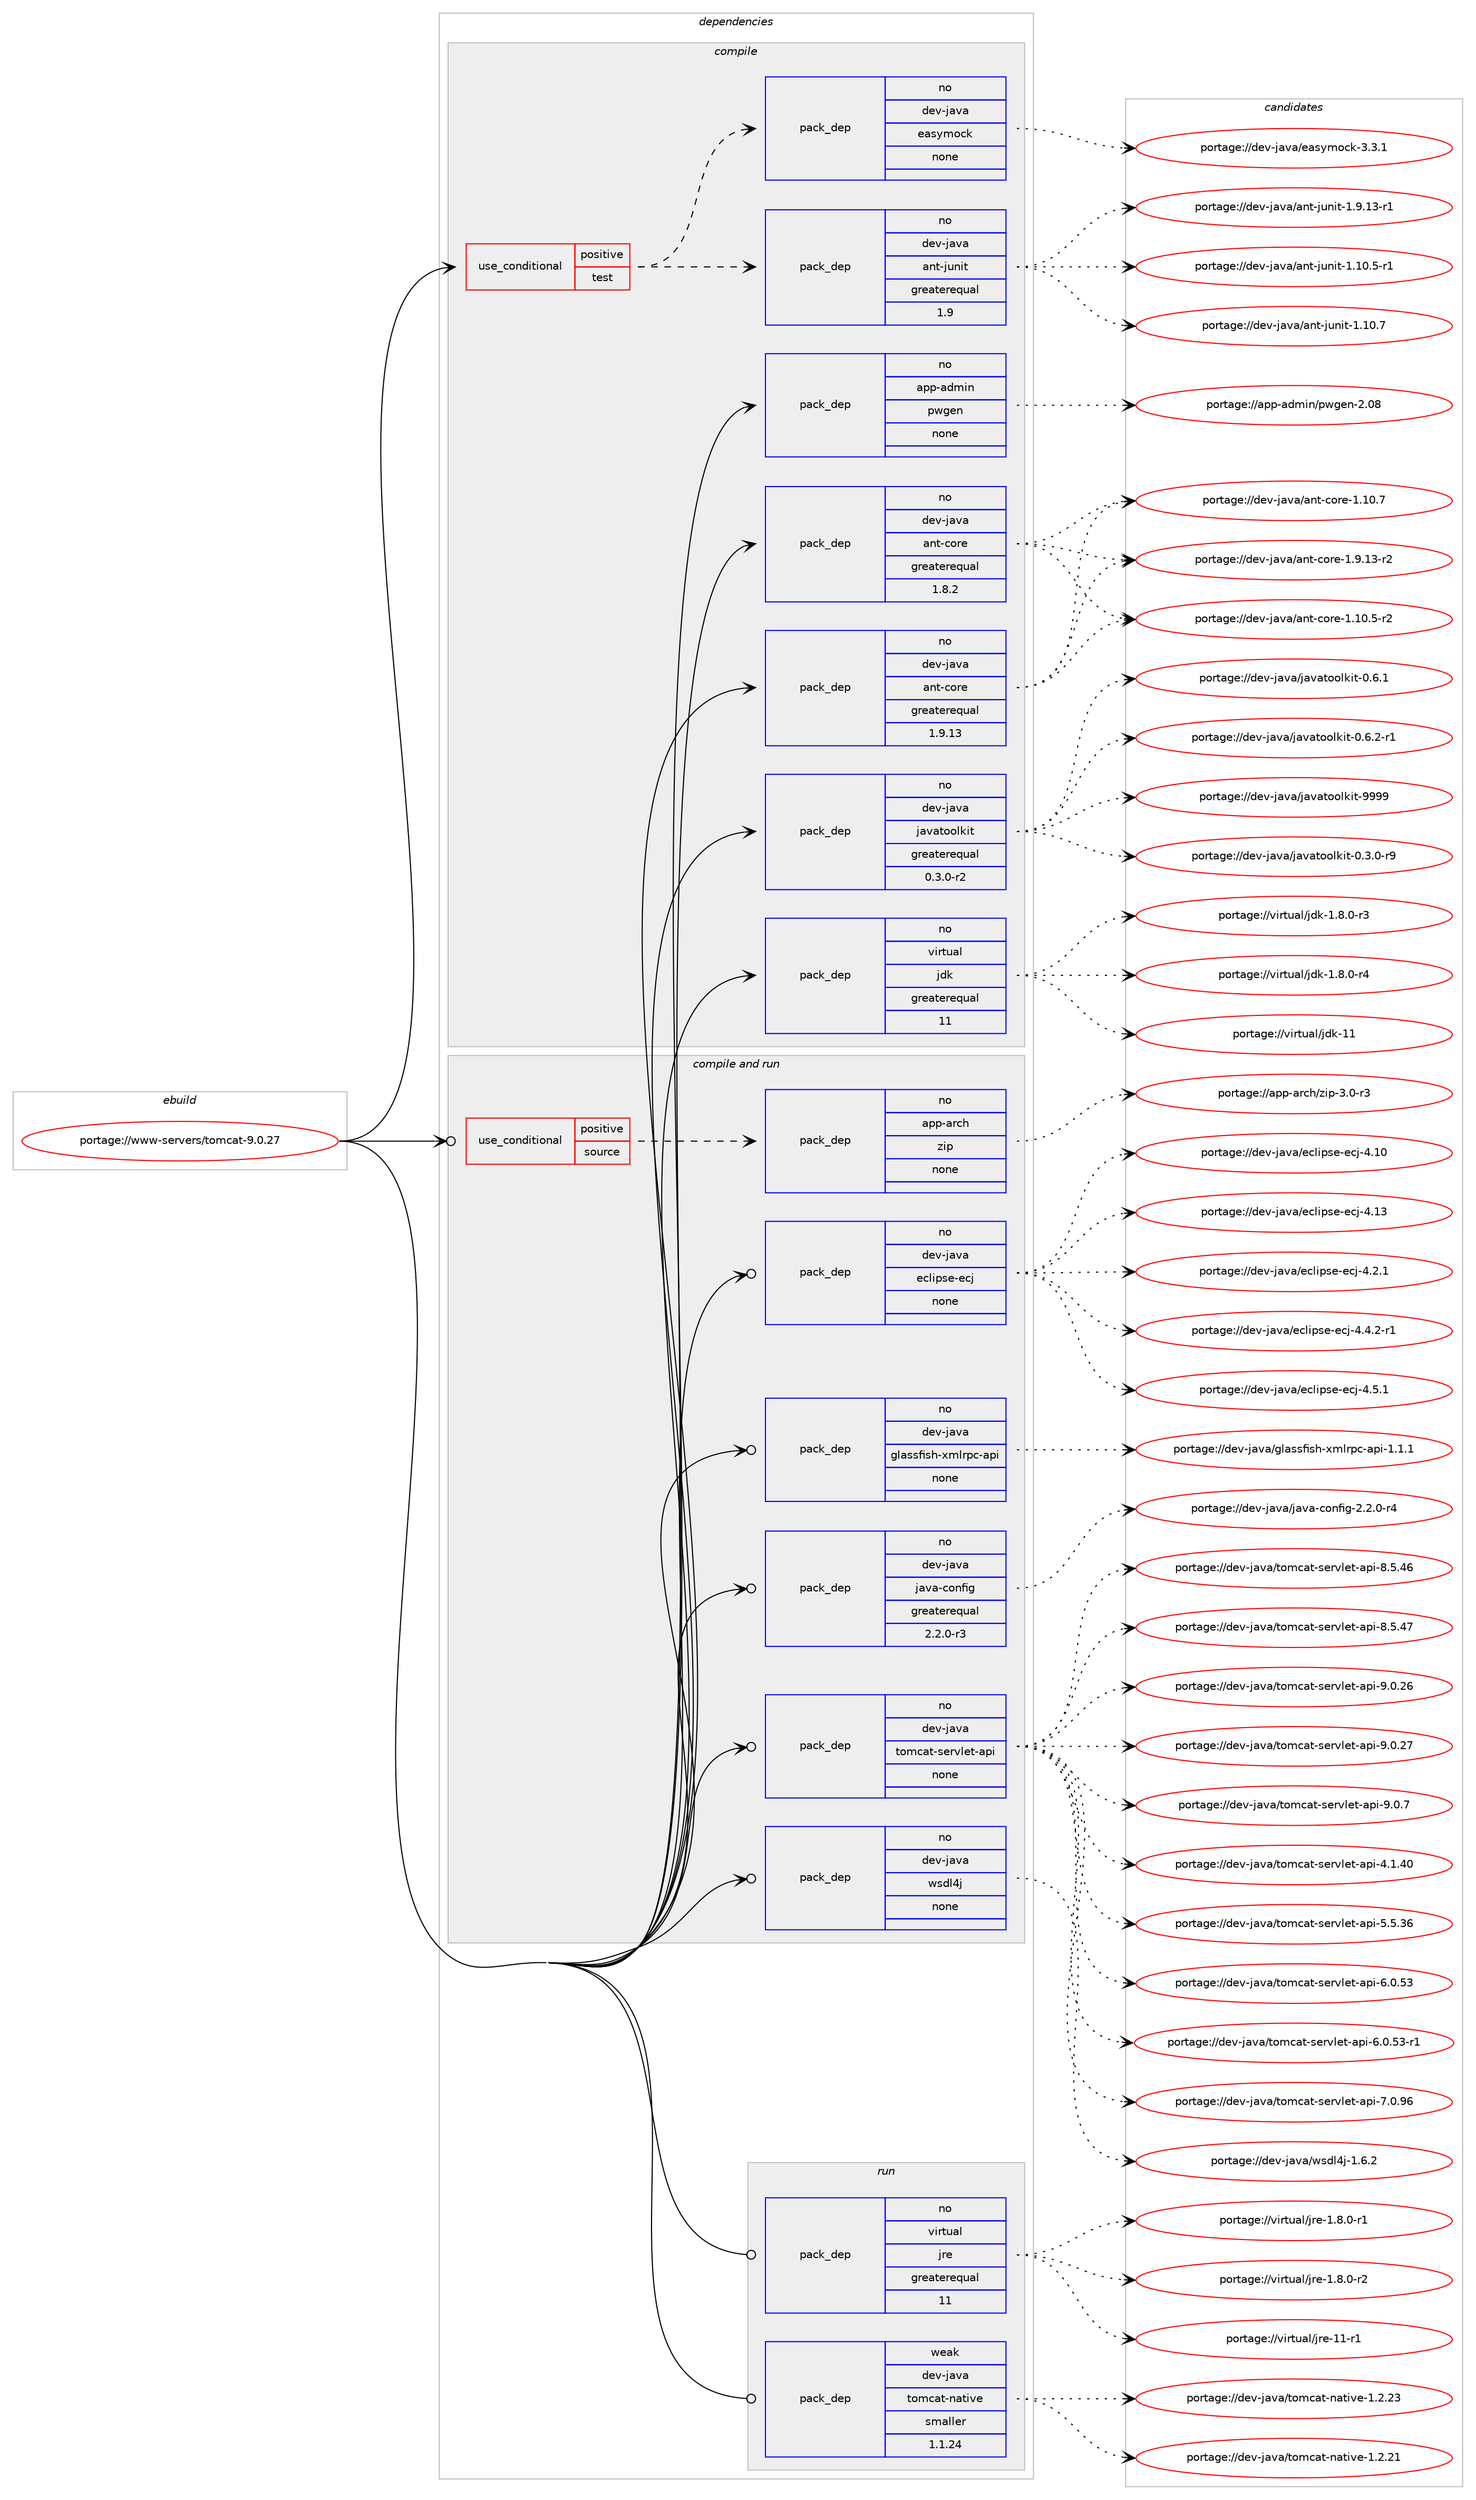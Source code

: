 digraph prolog {

# *************
# Graph options
# *************

newrank=true;
concentrate=true;
compound=true;
graph [rankdir=LR,fontname=Helvetica,fontsize=10,ranksep=1.5];#, ranksep=2.5, nodesep=0.2];
edge  [arrowhead=vee];
node  [fontname=Helvetica,fontsize=10];

# **********
# The ebuild
# **********

subgraph cluster_leftcol {
color=gray;
rank=same;
label=<<i>ebuild</i>>;
id [label="portage://www-servers/tomcat-9.0.27", color=red, width=4, href="../www-servers/tomcat-9.0.27.svg"];
}

# ****************
# The dependencies
# ****************

subgraph cluster_midcol {
color=gray;
label=<<i>dependencies</i>>;
subgraph cluster_compile {
fillcolor="#eeeeee";
style=filled;
label=<<i>compile</i>>;
subgraph cond107044 {
dependency444421 [label=<<TABLE BORDER="0" CELLBORDER="1" CELLSPACING="0" CELLPADDING="4"><TR><TD ROWSPAN="3" CELLPADDING="10">use_conditional</TD></TR><TR><TD>positive</TD></TR><TR><TD>test</TD></TR></TABLE>>, shape=none, color=red];
subgraph pack329485 {
dependency444422 [label=<<TABLE BORDER="0" CELLBORDER="1" CELLSPACING="0" CELLPADDING="4" WIDTH="220"><TR><TD ROWSPAN="6" CELLPADDING="30">pack_dep</TD></TR><TR><TD WIDTH="110">no</TD></TR><TR><TD>dev-java</TD></TR><TR><TD>ant-junit</TD></TR><TR><TD>greaterequal</TD></TR><TR><TD>1.9</TD></TR></TABLE>>, shape=none, color=blue];
}
dependency444421:e -> dependency444422:w [weight=20,style="dashed",arrowhead="vee"];
subgraph pack329486 {
dependency444423 [label=<<TABLE BORDER="0" CELLBORDER="1" CELLSPACING="0" CELLPADDING="4" WIDTH="220"><TR><TD ROWSPAN="6" CELLPADDING="30">pack_dep</TD></TR><TR><TD WIDTH="110">no</TD></TR><TR><TD>dev-java</TD></TR><TR><TD>easymock</TD></TR><TR><TD>none</TD></TR><TR><TD></TD></TR></TABLE>>, shape=none, color=blue];
}
dependency444421:e -> dependency444423:w [weight=20,style="dashed",arrowhead="vee"];
}
id:e -> dependency444421:w [weight=20,style="solid",arrowhead="vee"];
subgraph pack329487 {
dependency444424 [label=<<TABLE BORDER="0" CELLBORDER="1" CELLSPACING="0" CELLPADDING="4" WIDTH="220"><TR><TD ROWSPAN="6" CELLPADDING="30">pack_dep</TD></TR><TR><TD WIDTH="110">no</TD></TR><TR><TD>app-admin</TD></TR><TR><TD>pwgen</TD></TR><TR><TD>none</TD></TR><TR><TD></TD></TR></TABLE>>, shape=none, color=blue];
}
id:e -> dependency444424:w [weight=20,style="solid",arrowhead="vee"];
subgraph pack329488 {
dependency444425 [label=<<TABLE BORDER="0" CELLBORDER="1" CELLSPACING="0" CELLPADDING="4" WIDTH="220"><TR><TD ROWSPAN="6" CELLPADDING="30">pack_dep</TD></TR><TR><TD WIDTH="110">no</TD></TR><TR><TD>dev-java</TD></TR><TR><TD>ant-core</TD></TR><TR><TD>greaterequal</TD></TR><TR><TD>1.8.2</TD></TR></TABLE>>, shape=none, color=blue];
}
id:e -> dependency444425:w [weight=20,style="solid",arrowhead="vee"];
subgraph pack329489 {
dependency444426 [label=<<TABLE BORDER="0" CELLBORDER="1" CELLSPACING="0" CELLPADDING="4" WIDTH="220"><TR><TD ROWSPAN="6" CELLPADDING="30">pack_dep</TD></TR><TR><TD WIDTH="110">no</TD></TR><TR><TD>dev-java</TD></TR><TR><TD>ant-core</TD></TR><TR><TD>greaterequal</TD></TR><TR><TD>1.9.13</TD></TR></TABLE>>, shape=none, color=blue];
}
id:e -> dependency444426:w [weight=20,style="solid",arrowhead="vee"];
subgraph pack329490 {
dependency444427 [label=<<TABLE BORDER="0" CELLBORDER="1" CELLSPACING="0" CELLPADDING="4" WIDTH="220"><TR><TD ROWSPAN="6" CELLPADDING="30">pack_dep</TD></TR><TR><TD WIDTH="110">no</TD></TR><TR><TD>dev-java</TD></TR><TR><TD>javatoolkit</TD></TR><TR><TD>greaterequal</TD></TR><TR><TD>0.3.0-r2</TD></TR></TABLE>>, shape=none, color=blue];
}
id:e -> dependency444427:w [weight=20,style="solid",arrowhead="vee"];
subgraph pack329491 {
dependency444428 [label=<<TABLE BORDER="0" CELLBORDER="1" CELLSPACING="0" CELLPADDING="4" WIDTH="220"><TR><TD ROWSPAN="6" CELLPADDING="30">pack_dep</TD></TR><TR><TD WIDTH="110">no</TD></TR><TR><TD>virtual</TD></TR><TR><TD>jdk</TD></TR><TR><TD>greaterequal</TD></TR><TR><TD>11</TD></TR></TABLE>>, shape=none, color=blue];
}
id:e -> dependency444428:w [weight=20,style="solid",arrowhead="vee"];
}
subgraph cluster_compileandrun {
fillcolor="#eeeeee";
style=filled;
label=<<i>compile and run</i>>;
subgraph cond107045 {
dependency444429 [label=<<TABLE BORDER="0" CELLBORDER="1" CELLSPACING="0" CELLPADDING="4"><TR><TD ROWSPAN="3" CELLPADDING="10">use_conditional</TD></TR><TR><TD>positive</TD></TR><TR><TD>source</TD></TR></TABLE>>, shape=none, color=red];
subgraph pack329492 {
dependency444430 [label=<<TABLE BORDER="0" CELLBORDER="1" CELLSPACING="0" CELLPADDING="4" WIDTH="220"><TR><TD ROWSPAN="6" CELLPADDING="30">pack_dep</TD></TR><TR><TD WIDTH="110">no</TD></TR><TR><TD>app-arch</TD></TR><TR><TD>zip</TD></TR><TR><TD>none</TD></TR><TR><TD></TD></TR></TABLE>>, shape=none, color=blue];
}
dependency444429:e -> dependency444430:w [weight=20,style="dashed",arrowhead="vee"];
}
id:e -> dependency444429:w [weight=20,style="solid",arrowhead="odotvee"];
subgraph pack329493 {
dependency444431 [label=<<TABLE BORDER="0" CELLBORDER="1" CELLSPACING="0" CELLPADDING="4" WIDTH="220"><TR><TD ROWSPAN="6" CELLPADDING="30">pack_dep</TD></TR><TR><TD WIDTH="110">no</TD></TR><TR><TD>dev-java</TD></TR><TR><TD>eclipse-ecj</TD></TR><TR><TD>none</TD></TR><TR><TD></TD></TR></TABLE>>, shape=none, color=blue];
}
id:e -> dependency444431:w [weight=20,style="solid",arrowhead="odotvee"];
subgraph pack329494 {
dependency444432 [label=<<TABLE BORDER="0" CELLBORDER="1" CELLSPACING="0" CELLPADDING="4" WIDTH="220"><TR><TD ROWSPAN="6" CELLPADDING="30">pack_dep</TD></TR><TR><TD WIDTH="110">no</TD></TR><TR><TD>dev-java</TD></TR><TR><TD>glassfish-xmlrpc-api</TD></TR><TR><TD>none</TD></TR><TR><TD></TD></TR></TABLE>>, shape=none, color=blue];
}
id:e -> dependency444432:w [weight=20,style="solid",arrowhead="odotvee"];
subgraph pack329495 {
dependency444433 [label=<<TABLE BORDER="0" CELLBORDER="1" CELLSPACING="0" CELLPADDING="4" WIDTH="220"><TR><TD ROWSPAN="6" CELLPADDING="30">pack_dep</TD></TR><TR><TD WIDTH="110">no</TD></TR><TR><TD>dev-java</TD></TR><TR><TD>java-config</TD></TR><TR><TD>greaterequal</TD></TR><TR><TD>2.2.0-r3</TD></TR></TABLE>>, shape=none, color=blue];
}
id:e -> dependency444433:w [weight=20,style="solid",arrowhead="odotvee"];
subgraph pack329496 {
dependency444434 [label=<<TABLE BORDER="0" CELLBORDER="1" CELLSPACING="0" CELLPADDING="4" WIDTH="220"><TR><TD ROWSPAN="6" CELLPADDING="30">pack_dep</TD></TR><TR><TD WIDTH="110">no</TD></TR><TR><TD>dev-java</TD></TR><TR><TD>tomcat-servlet-api</TD></TR><TR><TD>none</TD></TR><TR><TD></TD></TR></TABLE>>, shape=none, color=blue];
}
id:e -> dependency444434:w [weight=20,style="solid",arrowhead="odotvee"];
subgraph pack329497 {
dependency444435 [label=<<TABLE BORDER="0" CELLBORDER="1" CELLSPACING="0" CELLPADDING="4" WIDTH="220"><TR><TD ROWSPAN="6" CELLPADDING="30">pack_dep</TD></TR><TR><TD WIDTH="110">no</TD></TR><TR><TD>dev-java</TD></TR><TR><TD>wsdl4j</TD></TR><TR><TD>none</TD></TR><TR><TD></TD></TR></TABLE>>, shape=none, color=blue];
}
id:e -> dependency444435:w [weight=20,style="solid",arrowhead="odotvee"];
}
subgraph cluster_run {
fillcolor="#eeeeee";
style=filled;
label=<<i>run</i>>;
subgraph pack329498 {
dependency444436 [label=<<TABLE BORDER="0" CELLBORDER="1" CELLSPACING="0" CELLPADDING="4" WIDTH="220"><TR><TD ROWSPAN="6" CELLPADDING="30">pack_dep</TD></TR><TR><TD WIDTH="110">no</TD></TR><TR><TD>virtual</TD></TR><TR><TD>jre</TD></TR><TR><TD>greaterequal</TD></TR><TR><TD>11</TD></TR></TABLE>>, shape=none, color=blue];
}
id:e -> dependency444436:w [weight=20,style="solid",arrowhead="odot"];
subgraph pack329499 {
dependency444437 [label=<<TABLE BORDER="0" CELLBORDER="1" CELLSPACING="0" CELLPADDING="4" WIDTH="220"><TR><TD ROWSPAN="6" CELLPADDING="30">pack_dep</TD></TR><TR><TD WIDTH="110">weak</TD></TR><TR><TD>dev-java</TD></TR><TR><TD>tomcat-native</TD></TR><TR><TD>smaller</TD></TR><TR><TD>1.1.24</TD></TR></TABLE>>, shape=none, color=blue];
}
id:e -> dependency444437:w [weight=20,style="solid",arrowhead="odot"];
}
}

# **************
# The candidates
# **************

subgraph cluster_choices {
rank=same;
color=gray;
label=<<i>candidates</i>>;

subgraph choice329485 {
color=black;
nodesep=1;
choiceportage100101118451069711897479711011645106117110105116454946494846534511449 [label="portage://dev-java/ant-junit-1.10.5-r1", color=red, width=4,href="../dev-java/ant-junit-1.10.5-r1.svg"];
choiceportage10010111845106971189747971101164510611711010511645494649484655 [label="portage://dev-java/ant-junit-1.10.7", color=red, width=4,href="../dev-java/ant-junit-1.10.7.svg"];
choiceportage100101118451069711897479711011645106117110105116454946574649514511449 [label="portage://dev-java/ant-junit-1.9.13-r1", color=red, width=4,href="../dev-java/ant-junit-1.9.13-r1.svg"];
dependency444422:e -> choiceportage100101118451069711897479711011645106117110105116454946494846534511449:w [style=dotted,weight="100"];
dependency444422:e -> choiceportage10010111845106971189747971101164510611711010511645494649484655:w [style=dotted,weight="100"];
dependency444422:e -> choiceportage100101118451069711897479711011645106117110105116454946574649514511449:w [style=dotted,weight="100"];
}
subgraph choice329486 {
color=black;
nodesep=1;
choiceportage100101118451069711897471019711512110911199107455146514649 [label="portage://dev-java/easymock-3.3.1", color=red, width=4,href="../dev-java/easymock-3.3.1.svg"];
dependency444423:e -> choiceportage100101118451069711897471019711512110911199107455146514649:w [style=dotted,weight="100"];
}
subgraph choice329487 {
color=black;
nodesep=1;
choiceportage971121124597100109105110471121191031011104550464856 [label="portage://app-admin/pwgen-2.08", color=red, width=4,href="../app-admin/pwgen-2.08.svg"];
dependency444424:e -> choiceportage971121124597100109105110471121191031011104550464856:w [style=dotted,weight="100"];
}
subgraph choice329488 {
color=black;
nodesep=1;
choiceportage10010111845106971189747971101164599111114101454946494846534511450 [label="portage://dev-java/ant-core-1.10.5-r2", color=red, width=4,href="../dev-java/ant-core-1.10.5-r2.svg"];
choiceportage1001011184510697118974797110116459911111410145494649484655 [label="portage://dev-java/ant-core-1.10.7", color=red, width=4,href="../dev-java/ant-core-1.10.7.svg"];
choiceportage10010111845106971189747971101164599111114101454946574649514511450 [label="portage://dev-java/ant-core-1.9.13-r2", color=red, width=4,href="../dev-java/ant-core-1.9.13-r2.svg"];
dependency444425:e -> choiceportage10010111845106971189747971101164599111114101454946494846534511450:w [style=dotted,weight="100"];
dependency444425:e -> choiceportage1001011184510697118974797110116459911111410145494649484655:w [style=dotted,weight="100"];
dependency444425:e -> choiceportage10010111845106971189747971101164599111114101454946574649514511450:w [style=dotted,weight="100"];
}
subgraph choice329489 {
color=black;
nodesep=1;
choiceportage10010111845106971189747971101164599111114101454946494846534511450 [label="portage://dev-java/ant-core-1.10.5-r2", color=red, width=4,href="../dev-java/ant-core-1.10.5-r2.svg"];
choiceportage1001011184510697118974797110116459911111410145494649484655 [label="portage://dev-java/ant-core-1.10.7", color=red, width=4,href="../dev-java/ant-core-1.10.7.svg"];
choiceportage10010111845106971189747971101164599111114101454946574649514511450 [label="portage://dev-java/ant-core-1.9.13-r2", color=red, width=4,href="../dev-java/ant-core-1.9.13-r2.svg"];
dependency444426:e -> choiceportage10010111845106971189747971101164599111114101454946494846534511450:w [style=dotted,weight="100"];
dependency444426:e -> choiceportage1001011184510697118974797110116459911111410145494649484655:w [style=dotted,weight="100"];
dependency444426:e -> choiceportage10010111845106971189747971101164599111114101454946574649514511450:w [style=dotted,weight="100"];
}
subgraph choice329490 {
color=black;
nodesep=1;
choiceportage1001011184510697118974710697118971161111111081071051164548465146484511457 [label="portage://dev-java/javatoolkit-0.3.0-r9", color=red, width=4,href="../dev-java/javatoolkit-0.3.0-r9.svg"];
choiceportage100101118451069711897471069711897116111111108107105116454846544649 [label="portage://dev-java/javatoolkit-0.6.1", color=red, width=4,href="../dev-java/javatoolkit-0.6.1.svg"];
choiceportage1001011184510697118974710697118971161111111081071051164548465446504511449 [label="portage://dev-java/javatoolkit-0.6.2-r1", color=red, width=4,href="../dev-java/javatoolkit-0.6.2-r1.svg"];
choiceportage1001011184510697118974710697118971161111111081071051164557575757 [label="portage://dev-java/javatoolkit-9999", color=red, width=4,href="../dev-java/javatoolkit-9999.svg"];
dependency444427:e -> choiceportage1001011184510697118974710697118971161111111081071051164548465146484511457:w [style=dotted,weight="100"];
dependency444427:e -> choiceportage100101118451069711897471069711897116111111108107105116454846544649:w [style=dotted,weight="100"];
dependency444427:e -> choiceportage1001011184510697118974710697118971161111111081071051164548465446504511449:w [style=dotted,weight="100"];
dependency444427:e -> choiceportage1001011184510697118974710697118971161111111081071051164557575757:w [style=dotted,weight="100"];
}
subgraph choice329491 {
color=black;
nodesep=1;
choiceportage11810511411611797108471061001074549465646484511451 [label="portage://virtual/jdk-1.8.0-r3", color=red, width=4,href="../virtual/jdk-1.8.0-r3.svg"];
choiceportage11810511411611797108471061001074549465646484511452 [label="portage://virtual/jdk-1.8.0-r4", color=red, width=4,href="../virtual/jdk-1.8.0-r4.svg"];
choiceportage1181051141161179710847106100107454949 [label="portage://virtual/jdk-11", color=red, width=4,href="../virtual/jdk-11.svg"];
dependency444428:e -> choiceportage11810511411611797108471061001074549465646484511451:w [style=dotted,weight="100"];
dependency444428:e -> choiceportage11810511411611797108471061001074549465646484511452:w [style=dotted,weight="100"];
dependency444428:e -> choiceportage1181051141161179710847106100107454949:w [style=dotted,weight="100"];
}
subgraph choice329492 {
color=black;
nodesep=1;
choiceportage9711211245971149910447122105112455146484511451 [label="portage://app-arch/zip-3.0-r3", color=red, width=4,href="../app-arch/zip-3.0-r3.svg"];
dependency444430:e -> choiceportage9711211245971149910447122105112455146484511451:w [style=dotted,weight="100"];
}
subgraph choice329493 {
color=black;
nodesep=1;
choiceportage100101118451069711897471019910810511211510145101991064552464948 [label="portage://dev-java/eclipse-ecj-4.10", color=red, width=4,href="../dev-java/eclipse-ecj-4.10.svg"];
choiceportage100101118451069711897471019910810511211510145101991064552464951 [label="portage://dev-java/eclipse-ecj-4.13", color=red, width=4,href="../dev-java/eclipse-ecj-4.13.svg"];
choiceportage10010111845106971189747101991081051121151014510199106455246504649 [label="portage://dev-java/eclipse-ecj-4.2.1", color=red, width=4,href="../dev-java/eclipse-ecj-4.2.1.svg"];
choiceportage100101118451069711897471019910810511211510145101991064552465246504511449 [label="portage://dev-java/eclipse-ecj-4.4.2-r1", color=red, width=4,href="../dev-java/eclipse-ecj-4.4.2-r1.svg"];
choiceportage10010111845106971189747101991081051121151014510199106455246534649 [label="portage://dev-java/eclipse-ecj-4.5.1", color=red, width=4,href="../dev-java/eclipse-ecj-4.5.1.svg"];
dependency444431:e -> choiceportage100101118451069711897471019910810511211510145101991064552464948:w [style=dotted,weight="100"];
dependency444431:e -> choiceportage100101118451069711897471019910810511211510145101991064552464951:w [style=dotted,weight="100"];
dependency444431:e -> choiceportage10010111845106971189747101991081051121151014510199106455246504649:w [style=dotted,weight="100"];
dependency444431:e -> choiceportage100101118451069711897471019910810511211510145101991064552465246504511449:w [style=dotted,weight="100"];
dependency444431:e -> choiceportage10010111845106971189747101991081051121151014510199106455246534649:w [style=dotted,weight="100"];
}
subgraph choice329494 {
color=black;
nodesep=1;
choiceportage100101118451069711897471031089711511510210511510445120109108114112994597112105454946494649 [label="portage://dev-java/glassfish-xmlrpc-api-1.1.1", color=red, width=4,href="../dev-java/glassfish-xmlrpc-api-1.1.1.svg"];
dependency444432:e -> choiceportage100101118451069711897471031089711511510210511510445120109108114112994597112105454946494649:w [style=dotted,weight="100"];
}
subgraph choice329495 {
color=black;
nodesep=1;
choiceportage10010111845106971189747106971189745991111101021051034550465046484511452 [label="portage://dev-java/java-config-2.2.0-r4", color=red, width=4,href="../dev-java/java-config-2.2.0-r4.svg"];
dependency444433:e -> choiceportage10010111845106971189747106971189745991111101021051034550465046484511452:w [style=dotted,weight="100"];
}
subgraph choice329496 {
color=black;
nodesep=1;
choiceportage10010111845106971189747116111109999711645115101114118108101116459711210545524649465248 [label="portage://dev-java/tomcat-servlet-api-4.1.40", color=red, width=4,href="../dev-java/tomcat-servlet-api-4.1.40.svg"];
choiceportage10010111845106971189747116111109999711645115101114118108101116459711210545534653465154 [label="portage://dev-java/tomcat-servlet-api-5.5.36", color=red, width=4,href="../dev-java/tomcat-servlet-api-5.5.36.svg"];
choiceportage10010111845106971189747116111109999711645115101114118108101116459711210545544648465351 [label="portage://dev-java/tomcat-servlet-api-6.0.53", color=red, width=4,href="../dev-java/tomcat-servlet-api-6.0.53.svg"];
choiceportage100101118451069711897471161111099997116451151011141181081011164597112105455446484653514511449 [label="portage://dev-java/tomcat-servlet-api-6.0.53-r1", color=red, width=4,href="../dev-java/tomcat-servlet-api-6.0.53-r1.svg"];
choiceportage10010111845106971189747116111109999711645115101114118108101116459711210545554648465754 [label="portage://dev-java/tomcat-servlet-api-7.0.96", color=red, width=4,href="../dev-java/tomcat-servlet-api-7.0.96.svg"];
choiceportage10010111845106971189747116111109999711645115101114118108101116459711210545564653465254 [label="portage://dev-java/tomcat-servlet-api-8.5.46", color=red, width=4,href="../dev-java/tomcat-servlet-api-8.5.46.svg"];
choiceportage10010111845106971189747116111109999711645115101114118108101116459711210545564653465255 [label="portage://dev-java/tomcat-servlet-api-8.5.47", color=red, width=4,href="../dev-java/tomcat-servlet-api-8.5.47.svg"];
choiceportage10010111845106971189747116111109999711645115101114118108101116459711210545574648465054 [label="portage://dev-java/tomcat-servlet-api-9.0.26", color=red, width=4,href="../dev-java/tomcat-servlet-api-9.0.26.svg"];
choiceportage10010111845106971189747116111109999711645115101114118108101116459711210545574648465055 [label="portage://dev-java/tomcat-servlet-api-9.0.27", color=red, width=4,href="../dev-java/tomcat-servlet-api-9.0.27.svg"];
choiceportage100101118451069711897471161111099997116451151011141181081011164597112105455746484655 [label="portage://dev-java/tomcat-servlet-api-9.0.7", color=red, width=4,href="../dev-java/tomcat-servlet-api-9.0.7.svg"];
dependency444434:e -> choiceportage10010111845106971189747116111109999711645115101114118108101116459711210545524649465248:w [style=dotted,weight="100"];
dependency444434:e -> choiceportage10010111845106971189747116111109999711645115101114118108101116459711210545534653465154:w [style=dotted,weight="100"];
dependency444434:e -> choiceportage10010111845106971189747116111109999711645115101114118108101116459711210545544648465351:w [style=dotted,weight="100"];
dependency444434:e -> choiceportage100101118451069711897471161111099997116451151011141181081011164597112105455446484653514511449:w [style=dotted,weight="100"];
dependency444434:e -> choiceportage10010111845106971189747116111109999711645115101114118108101116459711210545554648465754:w [style=dotted,weight="100"];
dependency444434:e -> choiceportage10010111845106971189747116111109999711645115101114118108101116459711210545564653465254:w [style=dotted,weight="100"];
dependency444434:e -> choiceportage10010111845106971189747116111109999711645115101114118108101116459711210545564653465255:w [style=dotted,weight="100"];
dependency444434:e -> choiceportage10010111845106971189747116111109999711645115101114118108101116459711210545574648465054:w [style=dotted,weight="100"];
dependency444434:e -> choiceportage10010111845106971189747116111109999711645115101114118108101116459711210545574648465055:w [style=dotted,weight="100"];
dependency444434:e -> choiceportage100101118451069711897471161111099997116451151011141181081011164597112105455746484655:w [style=dotted,weight="100"];
}
subgraph choice329497 {
color=black;
nodesep=1;
choiceportage1001011184510697118974711911510010852106454946544650 [label="portage://dev-java/wsdl4j-1.6.2", color=red, width=4,href="../dev-java/wsdl4j-1.6.2.svg"];
dependency444435:e -> choiceportage1001011184510697118974711911510010852106454946544650:w [style=dotted,weight="100"];
}
subgraph choice329498 {
color=black;
nodesep=1;
choiceportage11810511411611797108471061141014549465646484511449 [label="portage://virtual/jre-1.8.0-r1", color=red, width=4,href="../virtual/jre-1.8.0-r1.svg"];
choiceportage11810511411611797108471061141014549465646484511450 [label="portage://virtual/jre-1.8.0-r2", color=red, width=4,href="../virtual/jre-1.8.0-r2.svg"];
choiceportage11810511411611797108471061141014549494511449 [label="portage://virtual/jre-11-r1", color=red, width=4,href="../virtual/jre-11-r1.svg"];
dependency444436:e -> choiceportage11810511411611797108471061141014549465646484511449:w [style=dotted,weight="100"];
dependency444436:e -> choiceportage11810511411611797108471061141014549465646484511450:w [style=dotted,weight="100"];
dependency444436:e -> choiceportage11810511411611797108471061141014549494511449:w [style=dotted,weight="100"];
}
subgraph choice329499 {
color=black;
nodesep=1;
choiceportage100101118451069711897471161111099997116451109711610511810145494650465049 [label="portage://dev-java/tomcat-native-1.2.21", color=red, width=4,href="../dev-java/tomcat-native-1.2.21.svg"];
choiceportage100101118451069711897471161111099997116451109711610511810145494650465051 [label="portage://dev-java/tomcat-native-1.2.23", color=red, width=4,href="../dev-java/tomcat-native-1.2.23.svg"];
dependency444437:e -> choiceportage100101118451069711897471161111099997116451109711610511810145494650465049:w [style=dotted,weight="100"];
dependency444437:e -> choiceportage100101118451069711897471161111099997116451109711610511810145494650465051:w [style=dotted,weight="100"];
}
}

}
